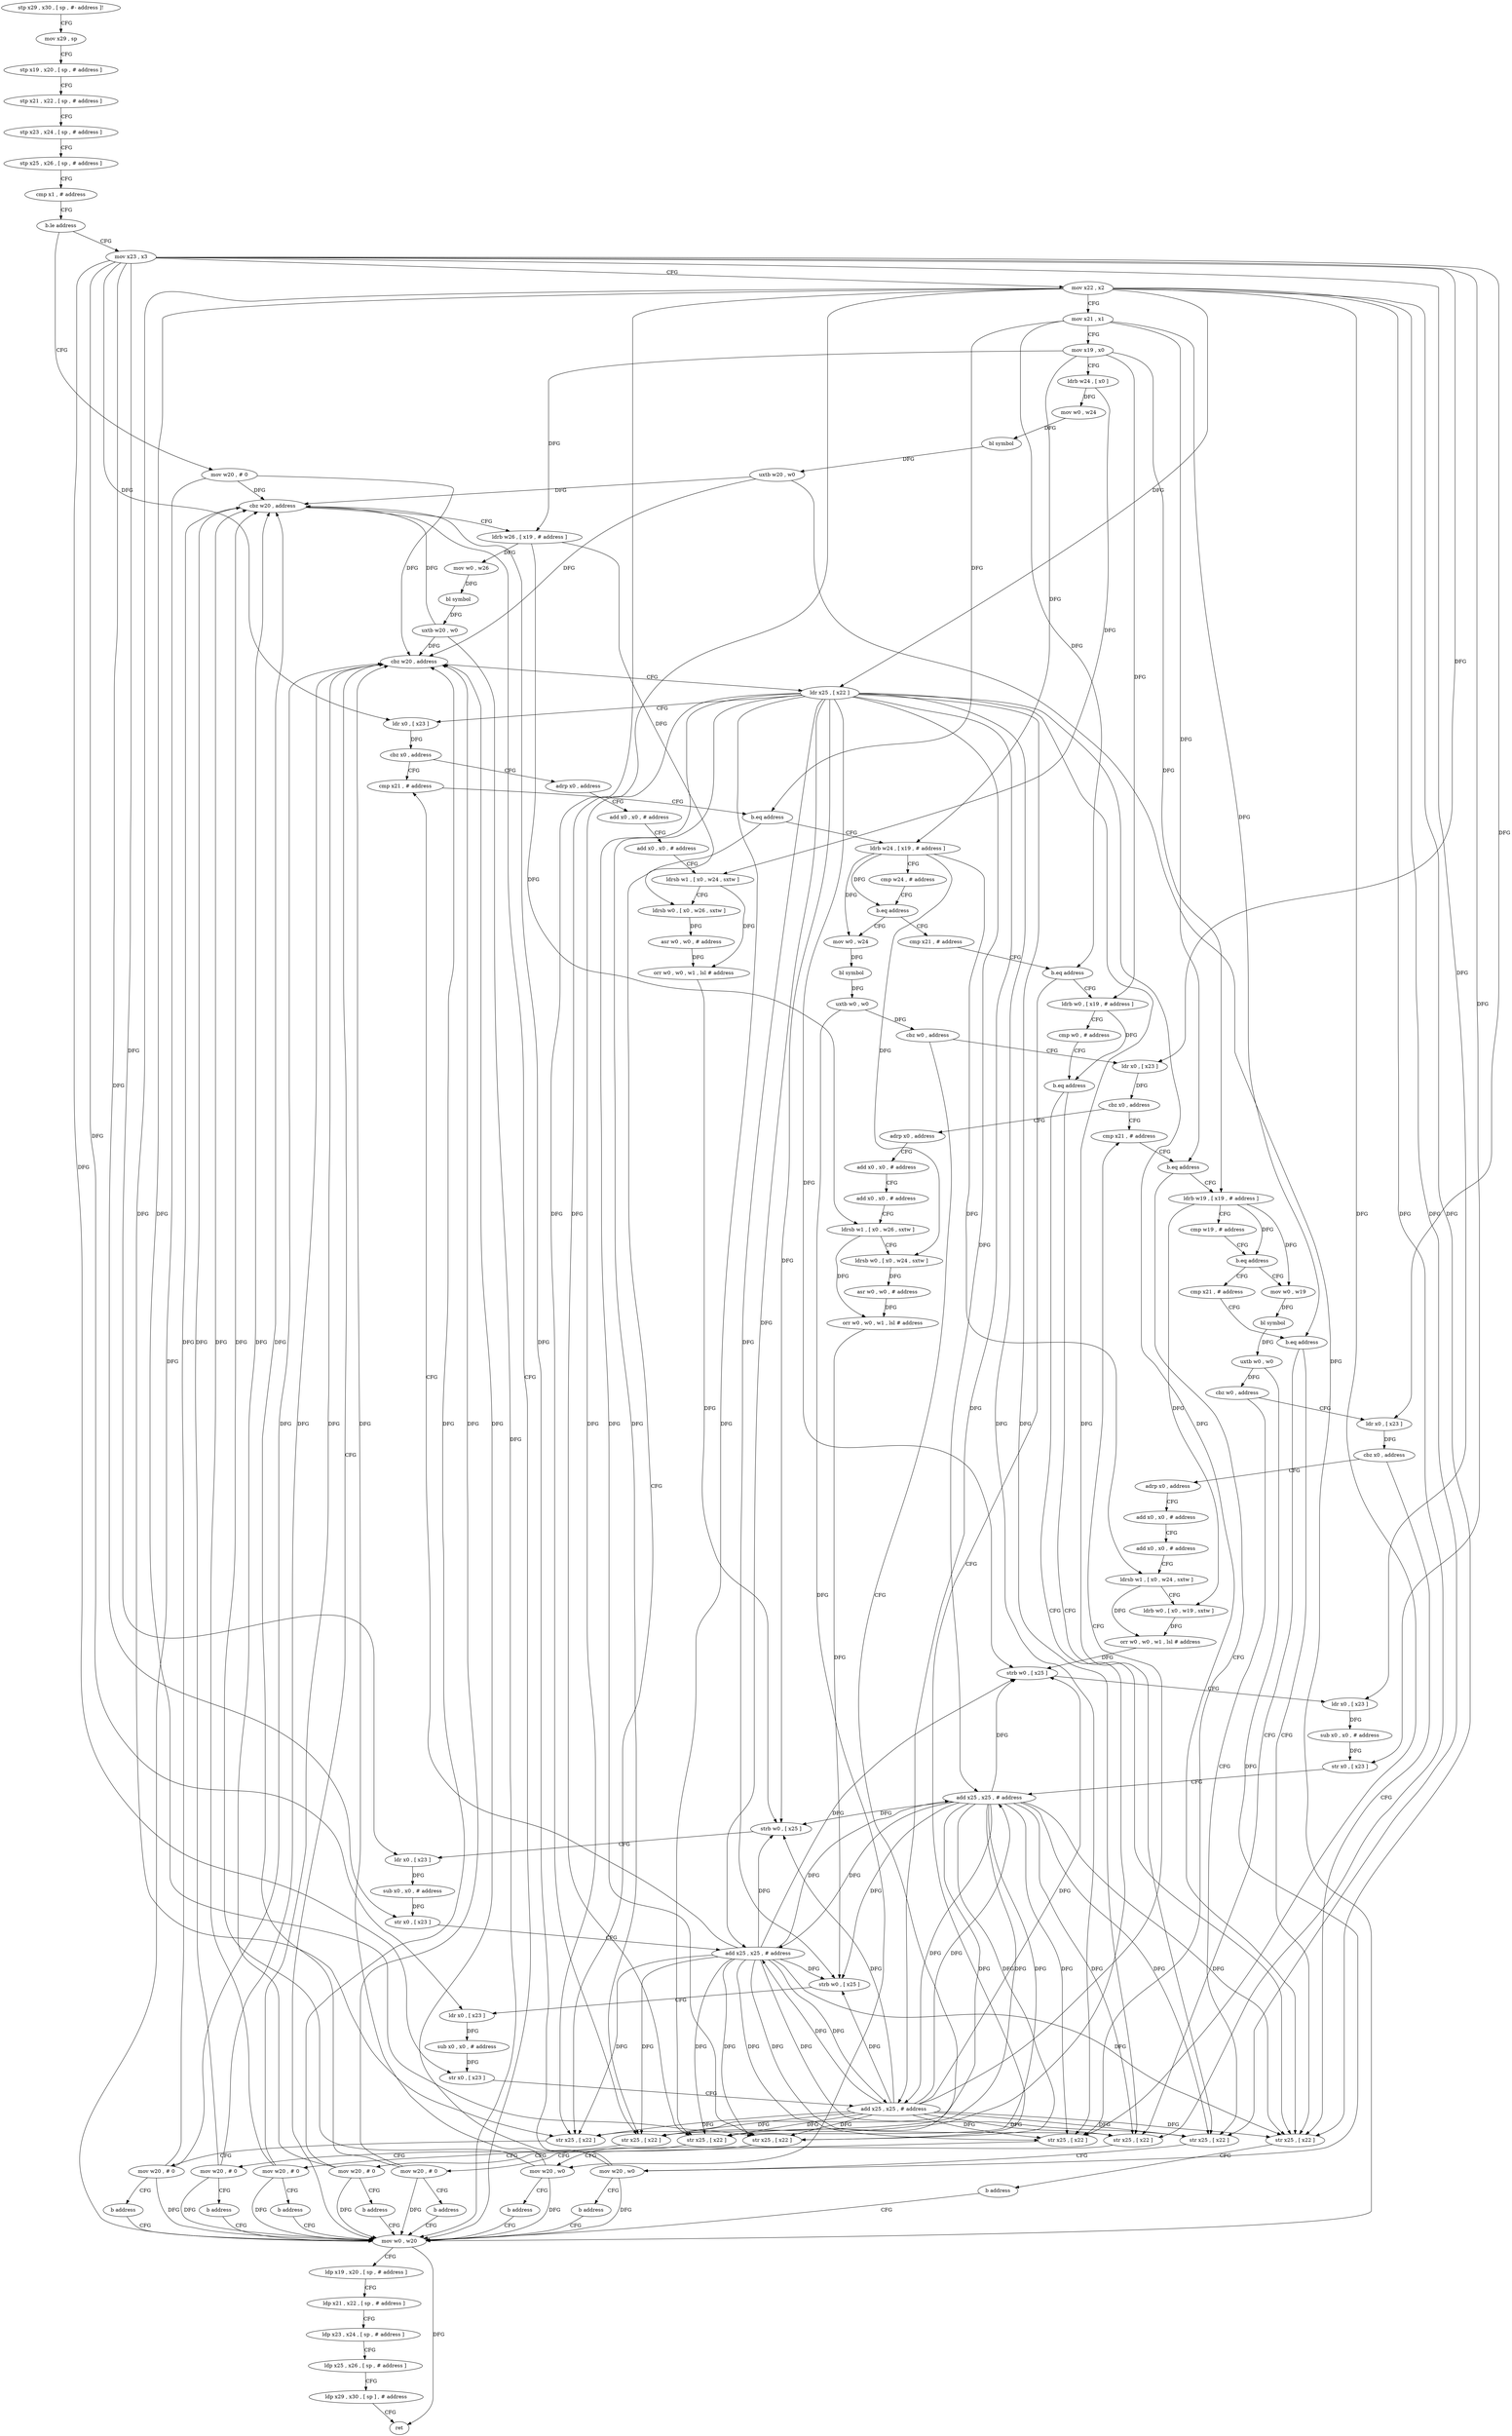 digraph "func" {
"156164" [label = "stp x29 , x30 , [ sp , #- address ]!" ]
"156168" [label = "mov x29 , sp" ]
"156172" [label = "stp x19 , x20 , [ sp , # address ]" ]
"156176" [label = "stp x21 , x22 , [ sp , # address ]" ]
"156180" [label = "stp x23 , x24 , [ sp , # address ]" ]
"156184" [label = "stp x25 , x26 , [ sp , # address ]" ]
"156188" [label = "cmp x1 , # address" ]
"156192" [label = "b.le address" ]
"156612" [label = "mov w20 , # 0" ]
"156196" [label = "mov x23 , x3" ]
"156616" [label = "mov w0 , w20" ]
"156200" [label = "mov x22 , x2" ]
"156204" [label = "mov x21 , x1" ]
"156208" [label = "mov x19 , x0" ]
"156212" [label = "ldrb w24 , [ x0 ]" ]
"156216" [label = "mov w0 , w24" ]
"156220" [label = "bl symbol" ]
"156224" [label = "uxtb w20 , w0" ]
"156228" [label = "cbz w20 , address" ]
"156232" [label = "ldrb w26 , [ x19 , # address ]" ]
"156620" [label = "ldp x19 , x20 , [ sp , # address ]" ]
"156624" [label = "ldp x21 , x22 , [ sp , # address ]" ]
"156628" [label = "ldp x23 , x24 , [ sp , # address ]" ]
"156632" [label = "ldp x25 , x26 , [ sp , # address ]" ]
"156636" [label = "ldp x29 , x30 , [ sp ] , # address" ]
"156640" [label = "ret" ]
"156236" [label = "mov w0 , w26" ]
"156240" [label = "bl symbol" ]
"156244" [label = "uxtb w20 , w0" ]
"156248" [label = "cbz w20 , address" ]
"156252" [label = "ldr x25 , [ x22 ]" ]
"156256" [label = "ldr x0 , [ x23 ]" ]
"156260" [label = "cbz x0 , address" ]
"156312" [label = "cmp x21 , # address" ]
"156264" [label = "adrp x0 , address" ]
"156316" [label = "b.eq address" ]
"156500" [label = "str x25 , [ x22 ]" ]
"156320" [label = "ldrb w24 , [ x19 , # address ]" ]
"156268" [label = "add x0 , x0 , # address" ]
"156272" [label = "add x0 , x0 , # address" ]
"156276" [label = "ldrsb w1 , [ x0 , w24 , sxtw ]" ]
"156280" [label = "ldrsb w0 , [ x0 , w26 , sxtw ]" ]
"156284" [label = "asr w0 , w0 , # address" ]
"156288" [label = "orr w0 , w0 , w1 , lsl # address" ]
"156292" [label = "strb w0 , [ x25 ]" ]
"156296" [label = "ldr x0 , [ x23 ]" ]
"156300" [label = "sub x0 , x0 , # address" ]
"156304" [label = "str x0 , [ x23 ]" ]
"156308" [label = "add x25 , x25 , # address" ]
"156504" [label = "mov w20 , # 0" ]
"156508" [label = "b address" ]
"156324" [label = "cmp w24 , # address" ]
"156328" [label = "b.eq address" ]
"156512" [label = "cmp x21 , # address" ]
"156332" [label = "mov w0 , w24" ]
"156516" [label = "b.eq address" ]
"156532" [label = "ldrb w0 , [ x19 , # address ]" ]
"156520" [label = "str x25 , [ x22 ]" ]
"156336" [label = "bl symbol" ]
"156340" [label = "uxtb w0 , w0" ]
"156344" [label = "cbz w0 , address" ]
"156556" [label = "str x25 , [ x22 ]" ]
"156348" [label = "ldr x0 , [ x23 ]" ]
"156536" [label = "cmp w0 , # address" ]
"156540" [label = "b.eq address" ]
"156492" [label = "str x25 , [ x22 ]" ]
"156544" [label = "str x25 , [ x22 ]" ]
"156524" [label = "mov w20 , # 0" ]
"156528" [label = "b address" ]
"156560" [label = "mov w20 , w0" ]
"156564" [label = "b address" ]
"156352" [label = "cbz x0 , address" ]
"156404" [label = "cmp x21 , # address" ]
"156356" [label = "adrp x0 , address" ]
"156496" [label = "b address" ]
"156548" [label = "mov w20 , # 0" ]
"156552" [label = "b address" ]
"156408" [label = "b.eq address" ]
"156568" [label = "str x25 , [ x22 ]" ]
"156412" [label = "ldrb w19 , [ x19 , # address ]" ]
"156360" [label = "add x0 , x0 , # address" ]
"156364" [label = "add x0 , x0 , # address" ]
"156368" [label = "ldrsb w1 , [ x0 , w26 , sxtw ]" ]
"156372" [label = "ldrsb w0 , [ x0 , w24 , sxtw ]" ]
"156376" [label = "asr w0 , w0 , # address" ]
"156380" [label = "orr w0 , w0 , w1 , lsl # address" ]
"156384" [label = "strb w0 , [ x25 ]" ]
"156388" [label = "ldr x0 , [ x23 ]" ]
"156392" [label = "sub x0 , x0 , # address" ]
"156396" [label = "str x0 , [ x23 ]" ]
"156400" [label = "add x25 , x25 , # address" ]
"156572" [label = "mov w20 , # 0" ]
"156576" [label = "b address" ]
"156416" [label = "cmp w19 , # address" ]
"156420" [label = "b.eq address" ]
"156580" [label = "cmp x21 , # address" ]
"156424" [label = "mov w0 , w19" ]
"156584" [label = "b.eq address" ]
"156588" [label = "str x25 , [ x22 ]" ]
"156428" [label = "bl symbol" ]
"156432" [label = "uxtb w0 , w0" ]
"156436" [label = "cbz w0 , address" ]
"156600" [label = "str x25 , [ x22 ]" ]
"156440" [label = "ldr x0 , [ x23 ]" ]
"156592" [label = "mov w20 , # 0" ]
"156596" [label = "b address" ]
"156604" [label = "mov w20 , w0" ]
"156608" [label = "b address" ]
"156444" [label = "cbz x0 , address" ]
"156448" [label = "adrp x0 , address" ]
"156452" [label = "add x0 , x0 , # address" ]
"156456" [label = "add x0 , x0 , # address" ]
"156460" [label = "ldrsb w1 , [ x0 , w24 , sxtw ]" ]
"156464" [label = "ldrb w0 , [ x0 , w19 , sxtw ]" ]
"156468" [label = "orr w0 , w0 , w1 , lsl # address" ]
"156472" [label = "strb w0 , [ x25 ]" ]
"156476" [label = "ldr x0 , [ x23 ]" ]
"156480" [label = "sub x0 , x0 , # address" ]
"156484" [label = "str x0 , [ x23 ]" ]
"156488" [label = "add x25 , x25 , # address" ]
"156164" -> "156168" [ label = "CFG" ]
"156168" -> "156172" [ label = "CFG" ]
"156172" -> "156176" [ label = "CFG" ]
"156176" -> "156180" [ label = "CFG" ]
"156180" -> "156184" [ label = "CFG" ]
"156184" -> "156188" [ label = "CFG" ]
"156188" -> "156192" [ label = "CFG" ]
"156192" -> "156612" [ label = "CFG" ]
"156192" -> "156196" [ label = "CFG" ]
"156612" -> "156616" [ label = "DFG" ]
"156612" -> "156228" [ label = "DFG" ]
"156612" -> "156248" [ label = "DFG" ]
"156196" -> "156200" [ label = "CFG" ]
"156196" -> "156256" [ label = "DFG" ]
"156196" -> "156296" [ label = "DFG" ]
"156196" -> "156304" [ label = "DFG" ]
"156196" -> "156348" [ label = "DFG" ]
"156196" -> "156388" [ label = "DFG" ]
"156196" -> "156396" [ label = "DFG" ]
"156196" -> "156440" [ label = "DFG" ]
"156196" -> "156476" [ label = "DFG" ]
"156196" -> "156484" [ label = "DFG" ]
"156616" -> "156620" [ label = "CFG" ]
"156616" -> "156640" [ label = "DFG" ]
"156200" -> "156204" [ label = "CFG" ]
"156200" -> "156252" [ label = "DFG" ]
"156200" -> "156500" [ label = "DFG" ]
"156200" -> "156520" [ label = "DFG" ]
"156200" -> "156556" [ label = "DFG" ]
"156200" -> "156492" [ label = "DFG" ]
"156200" -> "156544" [ label = "DFG" ]
"156200" -> "156568" [ label = "DFG" ]
"156200" -> "156588" [ label = "DFG" ]
"156200" -> "156600" [ label = "DFG" ]
"156204" -> "156208" [ label = "CFG" ]
"156204" -> "156316" [ label = "DFG" ]
"156204" -> "156516" [ label = "DFG" ]
"156204" -> "156408" [ label = "DFG" ]
"156204" -> "156584" [ label = "DFG" ]
"156208" -> "156212" [ label = "CFG" ]
"156208" -> "156232" [ label = "DFG" ]
"156208" -> "156320" [ label = "DFG" ]
"156208" -> "156532" [ label = "DFG" ]
"156208" -> "156412" [ label = "DFG" ]
"156212" -> "156216" [ label = "DFG" ]
"156212" -> "156276" [ label = "DFG" ]
"156216" -> "156220" [ label = "DFG" ]
"156220" -> "156224" [ label = "DFG" ]
"156224" -> "156228" [ label = "DFG" ]
"156224" -> "156616" [ label = "DFG" ]
"156224" -> "156248" [ label = "DFG" ]
"156228" -> "156616" [ label = "CFG" ]
"156228" -> "156232" [ label = "CFG" ]
"156232" -> "156236" [ label = "DFG" ]
"156232" -> "156280" [ label = "DFG" ]
"156232" -> "156368" [ label = "DFG" ]
"156620" -> "156624" [ label = "CFG" ]
"156624" -> "156628" [ label = "CFG" ]
"156628" -> "156632" [ label = "CFG" ]
"156632" -> "156636" [ label = "CFG" ]
"156636" -> "156640" [ label = "CFG" ]
"156236" -> "156240" [ label = "DFG" ]
"156240" -> "156244" [ label = "DFG" ]
"156244" -> "156248" [ label = "DFG" ]
"156244" -> "156228" [ label = "DFG" ]
"156244" -> "156616" [ label = "DFG" ]
"156248" -> "156616" [ label = "CFG" ]
"156248" -> "156252" [ label = "CFG" ]
"156252" -> "156256" [ label = "CFG" ]
"156252" -> "156292" [ label = "DFG" ]
"156252" -> "156308" [ label = "DFG" ]
"156252" -> "156500" [ label = "DFG" ]
"156252" -> "156520" [ label = "DFG" ]
"156252" -> "156556" [ label = "DFG" ]
"156252" -> "156492" [ label = "DFG" ]
"156252" -> "156544" [ label = "DFG" ]
"156252" -> "156384" [ label = "DFG" ]
"156252" -> "156400" [ label = "DFG" ]
"156252" -> "156568" [ label = "DFG" ]
"156252" -> "156588" [ label = "DFG" ]
"156252" -> "156600" [ label = "DFG" ]
"156252" -> "156472" [ label = "DFG" ]
"156252" -> "156488" [ label = "DFG" ]
"156256" -> "156260" [ label = "DFG" ]
"156260" -> "156312" [ label = "CFG" ]
"156260" -> "156264" [ label = "CFG" ]
"156312" -> "156316" [ label = "CFG" ]
"156264" -> "156268" [ label = "CFG" ]
"156316" -> "156500" [ label = "CFG" ]
"156316" -> "156320" [ label = "CFG" ]
"156500" -> "156504" [ label = "CFG" ]
"156320" -> "156324" [ label = "CFG" ]
"156320" -> "156328" [ label = "DFG" ]
"156320" -> "156332" [ label = "DFG" ]
"156320" -> "156372" [ label = "DFG" ]
"156320" -> "156460" [ label = "DFG" ]
"156268" -> "156272" [ label = "CFG" ]
"156272" -> "156276" [ label = "CFG" ]
"156276" -> "156280" [ label = "CFG" ]
"156276" -> "156288" [ label = "DFG" ]
"156280" -> "156284" [ label = "DFG" ]
"156284" -> "156288" [ label = "DFG" ]
"156288" -> "156292" [ label = "DFG" ]
"156292" -> "156296" [ label = "CFG" ]
"156296" -> "156300" [ label = "DFG" ]
"156300" -> "156304" [ label = "DFG" ]
"156304" -> "156308" [ label = "CFG" ]
"156308" -> "156312" [ label = "CFG" ]
"156308" -> "156292" [ label = "DFG" ]
"156308" -> "156500" [ label = "DFG" ]
"156308" -> "156520" [ label = "DFG" ]
"156308" -> "156556" [ label = "DFG" ]
"156308" -> "156492" [ label = "DFG" ]
"156308" -> "156544" [ label = "DFG" ]
"156308" -> "156384" [ label = "DFG" ]
"156308" -> "156400" [ label = "DFG" ]
"156308" -> "156568" [ label = "DFG" ]
"156308" -> "156588" [ label = "DFG" ]
"156308" -> "156600" [ label = "DFG" ]
"156308" -> "156472" [ label = "DFG" ]
"156308" -> "156488" [ label = "DFG" ]
"156504" -> "156508" [ label = "CFG" ]
"156504" -> "156228" [ label = "DFG" ]
"156504" -> "156616" [ label = "DFG" ]
"156504" -> "156248" [ label = "DFG" ]
"156508" -> "156616" [ label = "CFG" ]
"156324" -> "156328" [ label = "CFG" ]
"156328" -> "156512" [ label = "CFG" ]
"156328" -> "156332" [ label = "CFG" ]
"156512" -> "156516" [ label = "CFG" ]
"156332" -> "156336" [ label = "DFG" ]
"156516" -> "156532" [ label = "CFG" ]
"156516" -> "156520" [ label = "CFG" ]
"156532" -> "156536" [ label = "CFG" ]
"156532" -> "156540" [ label = "DFG" ]
"156520" -> "156524" [ label = "CFG" ]
"156336" -> "156340" [ label = "DFG" ]
"156340" -> "156344" [ label = "DFG" ]
"156340" -> "156560" [ label = "DFG" ]
"156344" -> "156556" [ label = "CFG" ]
"156344" -> "156348" [ label = "CFG" ]
"156556" -> "156560" [ label = "CFG" ]
"156348" -> "156352" [ label = "DFG" ]
"156536" -> "156540" [ label = "CFG" ]
"156540" -> "156492" [ label = "CFG" ]
"156540" -> "156544" [ label = "CFG" ]
"156492" -> "156496" [ label = "CFG" ]
"156544" -> "156548" [ label = "CFG" ]
"156524" -> "156528" [ label = "CFG" ]
"156524" -> "156228" [ label = "DFG" ]
"156524" -> "156616" [ label = "DFG" ]
"156524" -> "156248" [ label = "DFG" ]
"156528" -> "156616" [ label = "CFG" ]
"156560" -> "156564" [ label = "CFG" ]
"156560" -> "156228" [ label = "DFG" ]
"156560" -> "156616" [ label = "DFG" ]
"156560" -> "156248" [ label = "DFG" ]
"156564" -> "156616" [ label = "CFG" ]
"156352" -> "156404" [ label = "CFG" ]
"156352" -> "156356" [ label = "CFG" ]
"156404" -> "156408" [ label = "CFG" ]
"156356" -> "156360" [ label = "CFG" ]
"156496" -> "156616" [ label = "CFG" ]
"156548" -> "156552" [ label = "CFG" ]
"156548" -> "156228" [ label = "DFG" ]
"156548" -> "156616" [ label = "DFG" ]
"156548" -> "156248" [ label = "DFG" ]
"156552" -> "156616" [ label = "CFG" ]
"156408" -> "156568" [ label = "CFG" ]
"156408" -> "156412" [ label = "CFG" ]
"156568" -> "156572" [ label = "CFG" ]
"156412" -> "156416" [ label = "CFG" ]
"156412" -> "156420" [ label = "DFG" ]
"156412" -> "156424" [ label = "DFG" ]
"156412" -> "156464" [ label = "DFG" ]
"156360" -> "156364" [ label = "CFG" ]
"156364" -> "156368" [ label = "CFG" ]
"156368" -> "156372" [ label = "CFG" ]
"156368" -> "156380" [ label = "DFG" ]
"156372" -> "156376" [ label = "DFG" ]
"156376" -> "156380" [ label = "DFG" ]
"156380" -> "156384" [ label = "DFG" ]
"156384" -> "156388" [ label = "CFG" ]
"156388" -> "156392" [ label = "DFG" ]
"156392" -> "156396" [ label = "DFG" ]
"156396" -> "156400" [ label = "CFG" ]
"156400" -> "156404" [ label = "CFG" ]
"156400" -> "156308" [ label = "DFG" ]
"156400" -> "156500" [ label = "DFG" ]
"156400" -> "156520" [ label = "DFG" ]
"156400" -> "156556" [ label = "DFG" ]
"156400" -> "156492" [ label = "DFG" ]
"156400" -> "156544" [ label = "DFG" ]
"156400" -> "156292" [ label = "DFG" ]
"156400" -> "156384" [ label = "DFG" ]
"156400" -> "156568" [ label = "DFG" ]
"156400" -> "156588" [ label = "DFG" ]
"156400" -> "156600" [ label = "DFG" ]
"156400" -> "156472" [ label = "DFG" ]
"156400" -> "156488" [ label = "DFG" ]
"156572" -> "156576" [ label = "CFG" ]
"156572" -> "156228" [ label = "DFG" ]
"156572" -> "156616" [ label = "DFG" ]
"156572" -> "156248" [ label = "DFG" ]
"156576" -> "156616" [ label = "CFG" ]
"156416" -> "156420" [ label = "CFG" ]
"156420" -> "156580" [ label = "CFG" ]
"156420" -> "156424" [ label = "CFG" ]
"156580" -> "156584" [ label = "CFG" ]
"156424" -> "156428" [ label = "DFG" ]
"156584" -> "156492" [ label = "CFG" ]
"156584" -> "156588" [ label = "CFG" ]
"156588" -> "156592" [ label = "CFG" ]
"156428" -> "156432" [ label = "DFG" ]
"156432" -> "156436" [ label = "DFG" ]
"156432" -> "156604" [ label = "DFG" ]
"156436" -> "156600" [ label = "CFG" ]
"156436" -> "156440" [ label = "CFG" ]
"156600" -> "156604" [ label = "CFG" ]
"156440" -> "156444" [ label = "DFG" ]
"156592" -> "156596" [ label = "CFG" ]
"156592" -> "156228" [ label = "DFG" ]
"156592" -> "156616" [ label = "DFG" ]
"156592" -> "156248" [ label = "DFG" ]
"156596" -> "156616" [ label = "CFG" ]
"156604" -> "156608" [ label = "CFG" ]
"156604" -> "156228" [ label = "DFG" ]
"156604" -> "156616" [ label = "DFG" ]
"156604" -> "156248" [ label = "DFG" ]
"156608" -> "156616" [ label = "CFG" ]
"156444" -> "156492" [ label = "CFG" ]
"156444" -> "156448" [ label = "CFG" ]
"156448" -> "156452" [ label = "CFG" ]
"156452" -> "156456" [ label = "CFG" ]
"156456" -> "156460" [ label = "CFG" ]
"156460" -> "156464" [ label = "CFG" ]
"156460" -> "156468" [ label = "DFG" ]
"156464" -> "156468" [ label = "DFG" ]
"156468" -> "156472" [ label = "DFG" ]
"156472" -> "156476" [ label = "CFG" ]
"156476" -> "156480" [ label = "DFG" ]
"156480" -> "156484" [ label = "DFG" ]
"156484" -> "156488" [ label = "CFG" ]
"156488" -> "156492" [ label = "DFG" ]
"156488" -> "156308" [ label = "DFG" ]
"156488" -> "156500" [ label = "DFG" ]
"156488" -> "156520" [ label = "DFG" ]
"156488" -> "156556" [ label = "DFG" ]
"156488" -> "156544" [ label = "DFG" ]
"156488" -> "156400" [ label = "DFG" ]
"156488" -> "156568" [ label = "DFG" ]
"156488" -> "156588" [ label = "DFG" ]
"156488" -> "156600" [ label = "DFG" ]
"156488" -> "156292" [ label = "DFG" ]
"156488" -> "156384" [ label = "DFG" ]
"156488" -> "156472" [ label = "DFG" ]
}
